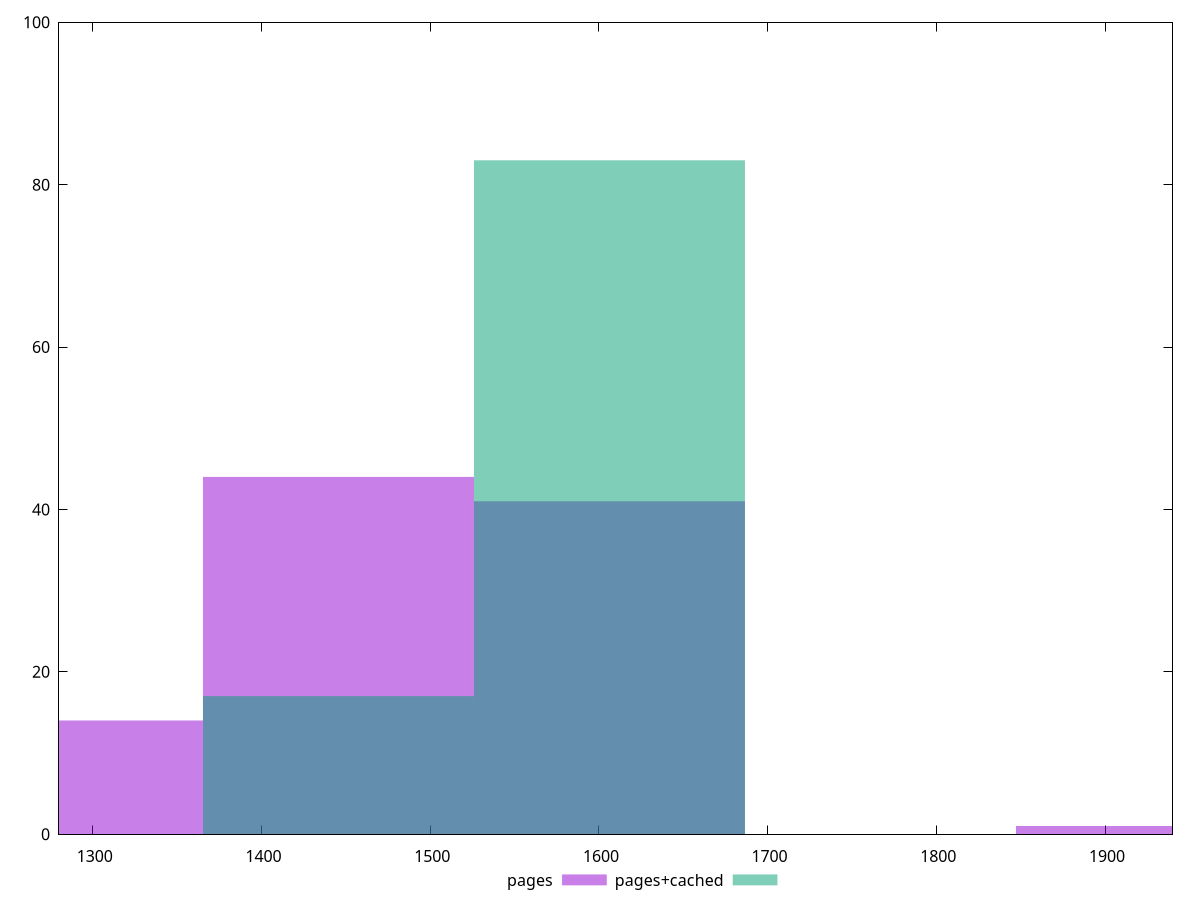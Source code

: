 reset

$pages <<EOF
1285.0213490184049 14
1606.2766862730061 41
1445.6490176457055 44
1927.5320235276072 1
EOF

$pagesCached <<EOF
1445.6490176457055 17
1606.2766862730061 83
EOF

set key outside below
set boxwidth 160.6276686273006
set xrange [1280:1940]
set yrange [0:100]
set trange [0:100]
set style fill transparent solid 0.5 noborder
set terminal svg size 640, 500 enhanced background rgb 'white'
set output "report_00009_2021-02-08T22-37-41.559Z/uses-webp-images/comparison/histogram/0_vs_1.svg"

plot $pages title "pages" with boxes, \
     $pagesCached title "pages+cached" with boxes

reset
